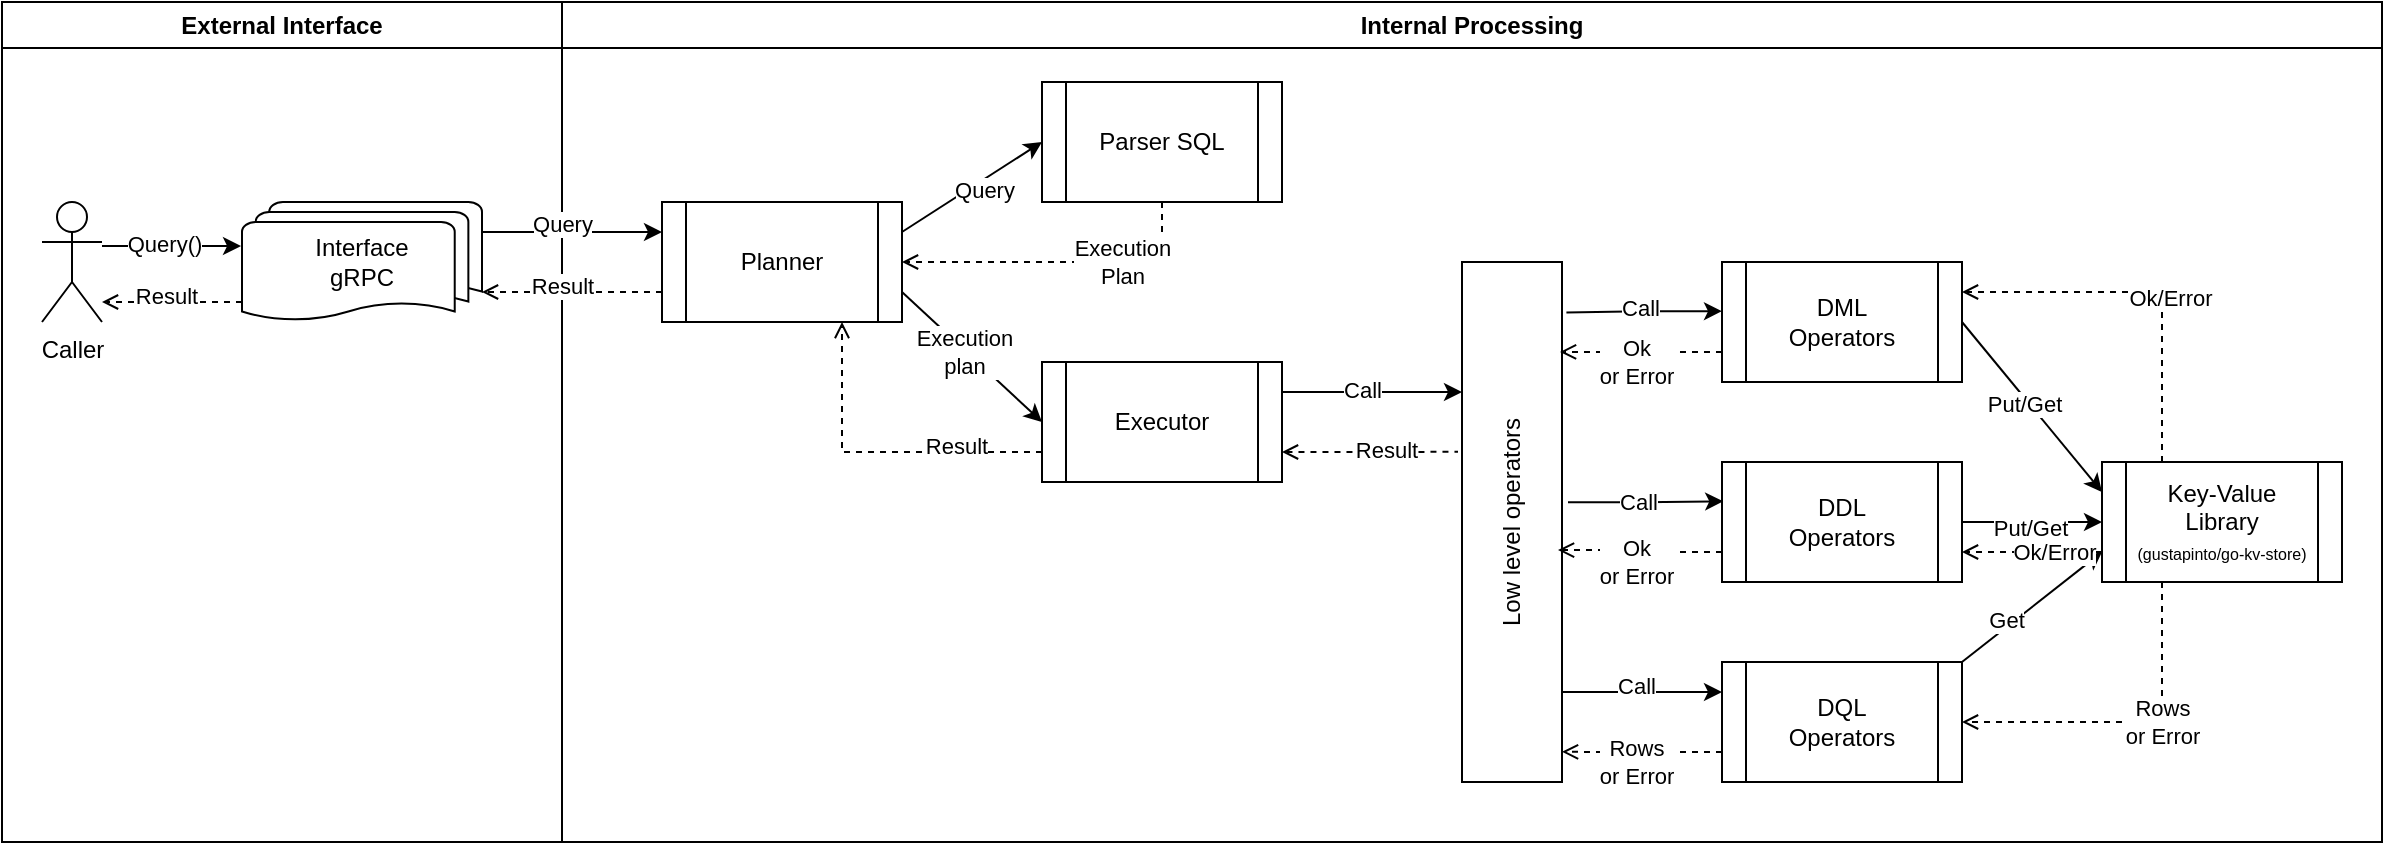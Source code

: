 <mxfile>
    <diagram name="Página-1" id="1dni6E9od8jBRLpsDsig">
        <mxGraphModel dx="1278" dy="922" grid="1" gridSize="10" guides="1" tooltips="1" connect="1" arrows="1" fold="1" page="1" pageScale="1" pageWidth="827" pageHeight="1169" math="0" shadow="0">
            <root>
                <mxCell id="0"/>
                <mxCell id="1" parent="0"/>
                <mxCell id="lmVj57NNJEVZ-8AArP_h-80" value="Internal Processing" style="swimlane;whiteSpace=wrap;html=1;" parent="1" vertex="1">
                    <mxGeometry x="290" y="20" width="910" height="420" as="geometry"/>
                </mxCell>
                <mxCell id="210FtMxlqLZJQboL9k_r-12" style="edgeStyle=orthogonalEdgeStyle;rounded=0;orthogonalLoop=1;jettySize=auto;html=1;exitX=0.25;exitY=1;exitDx=0;exitDy=0;entryX=1;entryY=0.5;entryDx=0;entryDy=0;dashed=1;endArrow=open;endFill=0;" parent="lmVj57NNJEVZ-8AArP_h-80" source="lmVj57NNJEVZ-8AArP_h-81" target="210FtMxlqLZJQboL9k_r-1" edge="1">
                    <mxGeometry relative="1" as="geometry"/>
                </mxCell>
                <mxCell id="210FtMxlqLZJQboL9k_r-13" value="Rows&lt;br&gt;or Error" style="edgeLabel;html=1;align=center;verticalAlign=middle;resizable=0;points=[];" parent="210FtMxlqLZJQboL9k_r-12" connectable="0" vertex="1">
                    <mxGeometry x="0.494" relative="1" as="geometry">
                        <mxPoint x="57" as="offset"/>
                    </mxGeometry>
                </mxCell>
                <mxCell id="lmVj57NNJEVZ-8AArP_h-81" value="Key-Value&lt;br&gt;Library&lt;br&gt;&lt;font style=&quot;font-size: 8px;&quot;&gt;(gustapinto/go-kv-store)&lt;/font&gt;" style="shape=process;whiteSpace=wrap;html=1;backgroundOutline=1;" parent="lmVj57NNJEVZ-8AArP_h-80" vertex="1">
                    <mxGeometry x="770" y="230" width="120" height="60" as="geometry"/>
                </mxCell>
                <mxCell id="210FtMxlqLZJQboL9k_r-10" style="rounded=0;orthogonalLoop=1;jettySize=auto;html=1;exitX=1;exitY=0;exitDx=0;exitDy=0;entryX=0;entryY=0.75;entryDx=0;entryDy=0;" parent="lmVj57NNJEVZ-8AArP_h-80" source="210FtMxlqLZJQboL9k_r-1" target="lmVj57NNJEVZ-8AArP_h-81" edge="1">
                    <mxGeometry relative="1" as="geometry"/>
                </mxCell>
                <mxCell id="210FtMxlqLZJQboL9k_r-11" value="Get" style="edgeLabel;html=1;align=center;verticalAlign=middle;resizable=0;points=[];" parent="210FtMxlqLZJQboL9k_r-10" connectable="0" vertex="1">
                    <mxGeometry x="-0.32" y="3" relative="1" as="geometry">
                        <mxPoint as="offset"/>
                    </mxGeometry>
                </mxCell>
                <mxCell id="210FtMxlqLZJQboL9k_r-1" value="DQL&lt;br&gt;Operators&lt;br&gt;&lt;div&gt;&lt;/div&gt;" style="shape=process;whiteSpace=wrap;html=1;backgroundOutline=1;" parent="lmVj57NNJEVZ-8AArP_h-80" vertex="1">
                    <mxGeometry x="580" y="330" width="120" height="60" as="geometry"/>
                </mxCell>
                <mxCell id="lmVj57NNJEVZ-8AArP_h-79" value="External Interface" style="swimlane;whiteSpace=wrap;html=1;swimlaneLine=1;glass=0;rounded=0;shadow=0;" parent="1" vertex="1">
                    <mxGeometry x="10" y="20" width="280" height="420" as="geometry"/>
                </mxCell>
                <mxCell id="JB8IRyFHj8zUx9smk3R5-8" style="edgeStyle=orthogonalEdgeStyle;rounded=0;orthogonalLoop=1;jettySize=auto;html=1;exitX=0;exitY=0.75;exitDx=0;exitDy=0;dashed=1;endArrow=open;endFill=0;" parent="lmVj57NNJEVZ-8AArP_h-79" edge="1">
                    <mxGeometry relative="1" as="geometry">
                        <mxPoint x="120" y="150" as="sourcePoint"/>
                        <mxPoint x="50" y="150" as="targetPoint"/>
                    </mxGeometry>
                </mxCell>
                <mxCell id="JB8IRyFHj8zUx9smk3R5-9" value="Result" style="edgeLabel;html=1;align=center;verticalAlign=middle;resizable=0;points=[];" parent="JB8IRyFHj8zUx9smk3R5-8" connectable="0" vertex="1">
                    <mxGeometry x="0.133" y="-3" relative="1" as="geometry">
                        <mxPoint x="1" as="offset"/>
                    </mxGeometry>
                </mxCell>
                <mxCell id="lmVj57NNJEVZ-8AArP_h-77" style="edgeStyle=orthogonalEdgeStyle;rounded=0;orthogonalLoop=1;jettySize=auto;html=1;entryX=-0.004;entryY=0.367;entryDx=0;entryDy=0;entryPerimeter=0;" parent="1" source="lmVj57NNJEVZ-8AArP_h-30" target="lmVj57NNJEVZ-8AArP_h-33" edge="1">
                    <mxGeometry relative="1" as="geometry">
                        <Array as="points">
                            <mxPoint x="80" y="142"/>
                            <mxPoint x="80" y="142"/>
                        </Array>
                    </mxGeometry>
                </mxCell>
                <mxCell id="lmVj57NNJEVZ-8AArP_h-78" value="Query()" style="edgeLabel;html=1;align=center;verticalAlign=middle;resizable=0;points=[];" parent="lmVj57NNJEVZ-8AArP_h-77" vertex="1" connectable="0">
                    <mxGeometry x="0.051" y="1" relative="1" as="geometry">
                        <mxPoint x="-6" as="offset"/>
                    </mxGeometry>
                </mxCell>
                <mxCell id="lmVj57NNJEVZ-8AArP_h-30" value="Caller" style="shape=umlActor;verticalLabelPosition=bottom;verticalAlign=top;html=1;outlineConnect=0;" parent="1" vertex="1">
                    <mxGeometry x="30" y="120" width="30" height="60" as="geometry"/>
                </mxCell>
                <mxCell id="lmVj57NNJEVZ-8AArP_h-48" style="edgeStyle=orthogonalEdgeStyle;rounded=0;orthogonalLoop=1;jettySize=auto;html=1;exitX=1;exitY=0.25;exitDx=0;exitDy=0;entryX=0;entryY=0.25;entryDx=0;entryDy=0;" parent="1" source="lmVj57NNJEVZ-8AArP_h-33" target="lmVj57NNJEVZ-8AArP_h-34" edge="1">
                    <mxGeometry relative="1" as="geometry"/>
                </mxCell>
                <mxCell id="lmVj57NNJEVZ-8AArP_h-49" value="Query" style="edgeLabel;html=1;align=center;verticalAlign=middle;resizable=0;points=[];" parent="lmVj57NNJEVZ-8AArP_h-48" vertex="1" connectable="0">
                    <mxGeometry x="-0.32" y="4" relative="1" as="geometry">
                        <mxPoint x="9" as="offset"/>
                    </mxGeometry>
                </mxCell>
                <mxCell id="lmVj57NNJEVZ-8AArP_h-33" value="Interface&lt;div&gt;gRPC&lt;/div&gt;" style="rounded=1;whiteSpace=wrap;html=1;strokeWidth=1;shape=mxgraph.flowchart.multi-document;" parent="1" vertex="1">
                    <mxGeometry x="130" y="120" width="120" height="60" as="geometry"/>
                </mxCell>
                <mxCell id="lmVj57NNJEVZ-8AArP_h-38" style="rounded=0;orthogonalLoop=1;jettySize=auto;html=1;exitX=1;exitY=0.25;exitDx=0;exitDy=0;entryX=0;entryY=0.5;entryDx=0;entryDy=0;" parent="1" source="lmVj57NNJEVZ-8AArP_h-34" target="lmVj57NNJEVZ-8AArP_h-37" edge="1">
                    <mxGeometry relative="1" as="geometry"/>
                </mxCell>
                <mxCell id="lmVj57NNJEVZ-8AArP_h-46" value="Query" style="edgeLabel;html=1;align=center;verticalAlign=middle;resizable=0;points=[];" parent="lmVj57NNJEVZ-8AArP_h-38" vertex="1" connectable="0">
                    <mxGeometry x="0.095" y="-4" relative="1" as="geometry">
                        <mxPoint as="offset"/>
                    </mxGeometry>
                </mxCell>
                <mxCell id="lmVj57NNJEVZ-8AArP_h-42" style="rounded=0;orthogonalLoop=1;jettySize=auto;html=1;exitX=1;exitY=0.75;exitDx=0;exitDy=0;entryX=0;entryY=0.5;entryDx=0;entryDy=0;" parent="1" source="lmVj57NNJEVZ-8AArP_h-34" target="lmVj57NNJEVZ-8AArP_h-41" edge="1">
                    <mxGeometry relative="1" as="geometry"/>
                </mxCell>
                <mxCell id="lmVj57NNJEVZ-8AArP_h-50" value="Execution&lt;br&gt;plan" style="edgeLabel;html=1;align=center;verticalAlign=middle;resizable=0;points=[];" parent="lmVj57NNJEVZ-8AArP_h-42" vertex="1" connectable="0">
                    <mxGeometry x="-0.096" y="-1" relative="1" as="geometry">
                        <mxPoint as="offset"/>
                    </mxGeometry>
                </mxCell>
                <mxCell id="lmVj57NNJEVZ-8AArP_h-75" style="edgeStyle=orthogonalEdgeStyle;rounded=0;orthogonalLoop=1;jettySize=auto;html=1;exitX=0;exitY=0.75;exitDx=0;exitDy=0;entryX=1;entryY=0.75;entryDx=0;entryDy=0;dashed=1;endArrow=open;endFill=0;" parent="1" source="lmVj57NNJEVZ-8AArP_h-34" target="lmVj57NNJEVZ-8AArP_h-33" edge="1">
                    <mxGeometry relative="1" as="geometry"/>
                </mxCell>
                <mxCell id="lmVj57NNJEVZ-8AArP_h-76" value="Result" style="edgeLabel;html=1;align=center;verticalAlign=middle;resizable=0;points=[];" parent="lmVj57NNJEVZ-8AArP_h-75" vertex="1" connectable="0">
                    <mxGeometry x="0.133" y="-3" relative="1" as="geometry">
                        <mxPoint x="1" as="offset"/>
                    </mxGeometry>
                </mxCell>
                <mxCell id="lmVj57NNJEVZ-8AArP_h-34" value="Planner" style="shape=process;whiteSpace=wrap;html=1;backgroundOutline=1;" parent="1" vertex="1">
                    <mxGeometry x="340" y="120" width="120" height="60" as="geometry"/>
                </mxCell>
                <mxCell id="lmVj57NNJEVZ-8AArP_h-83" style="rounded=0;orthogonalLoop=1;jettySize=auto;html=1;exitX=1;exitY=0.5;exitDx=0;exitDy=0;entryX=0;entryY=0.5;entryDx=0;entryDy=0;" parent="1" source="lmVj57NNJEVZ-8AArP_h-35" target="lmVj57NNJEVZ-8AArP_h-81" edge="1">
                    <mxGeometry relative="1" as="geometry"/>
                </mxCell>
                <mxCell id="JB8IRyFHj8zUx9smk3R5-7" value="Put/Get" style="edgeLabel;html=1;align=center;verticalAlign=middle;resizable=0;points=[];" parent="lmVj57NNJEVZ-8AArP_h-83" connectable="0" vertex="1">
                    <mxGeometry x="-0.031" y="-3" relative="1" as="geometry">
                        <mxPoint as="offset"/>
                    </mxGeometry>
                </mxCell>
                <mxCell id="lmVj57NNJEVZ-8AArP_h-35" value="DDL&lt;br&gt;Operators&lt;br&gt;&lt;div&gt;&lt;/div&gt;" style="shape=process;whiteSpace=wrap;html=1;backgroundOutline=1;" parent="1" vertex="1">
                    <mxGeometry x="870" y="250" width="120" height="60" as="geometry"/>
                </mxCell>
                <mxCell id="lmVj57NNJEVZ-8AArP_h-82" style="rounded=0;orthogonalLoop=1;jettySize=auto;html=1;exitX=1;exitY=0.5;exitDx=0;exitDy=0;entryX=0;entryY=0.25;entryDx=0;entryDy=0;" parent="1" source="lmVj57NNJEVZ-8AArP_h-36" target="lmVj57NNJEVZ-8AArP_h-81" edge="1">
                    <mxGeometry relative="1" as="geometry"/>
                </mxCell>
                <mxCell id="JB8IRyFHj8zUx9smk3R5-6" value="Put/Get" style="edgeLabel;html=1;align=center;verticalAlign=middle;resizable=0;points=[];" parent="lmVj57NNJEVZ-8AArP_h-82" connectable="0" vertex="1">
                    <mxGeometry x="-0.063" y="-2" relative="1" as="geometry">
                        <mxPoint as="offset"/>
                    </mxGeometry>
                </mxCell>
                <mxCell id="lmVj57NNJEVZ-8AArP_h-36" value="DML&lt;br&gt;Operators&lt;br&gt;&lt;div&gt;&lt;/div&gt;" style="shape=process;whiteSpace=wrap;html=1;backgroundOutline=1;" parent="1" vertex="1">
                    <mxGeometry x="870" y="150" width="120" height="60" as="geometry"/>
                </mxCell>
                <mxCell id="lmVj57NNJEVZ-8AArP_h-44" style="edgeStyle=orthogonalEdgeStyle;rounded=0;orthogonalLoop=1;jettySize=auto;html=1;exitX=0.5;exitY=1;exitDx=0;exitDy=0;entryX=1;entryY=0.5;entryDx=0;entryDy=0;dashed=1;endArrow=open;endFill=0;" parent="1" source="lmVj57NNJEVZ-8AArP_h-37" target="lmVj57NNJEVZ-8AArP_h-34" edge="1">
                    <mxGeometry relative="1" as="geometry"/>
                </mxCell>
                <mxCell id="lmVj57NNJEVZ-8AArP_h-45" value="Execution&lt;br&gt;Plan" style="edgeLabel;html=1;align=center;verticalAlign=middle;resizable=0;points=[];" parent="lmVj57NNJEVZ-8AArP_h-44" vertex="1" connectable="0">
                    <mxGeometry x="-0.371" relative="1" as="geometry">
                        <mxPoint as="offset"/>
                    </mxGeometry>
                </mxCell>
                <mxCell id="lmVj57NNJEVZ-8AArP_h-37" value="Parser SQL" style="shape=process;whiteSpace=wrap;html=1;backgroundOutline=1;" parent="1" vertex="1">
                    <mxGeometry x="530" y="60" width="120" height="60" as="geometry"/>
                </mxCell>
                <mxCell id="lmVj57NNJEVZ-8AArP_h-58" style="edgeStyle=orthogonalEdgeStyle;rounded=0;orthogonalLoop=1;jettySize=auto;html=1;exitX=1;exitY=0.25;exitDx=0;exitDy=0;entryX=0;entryY=0.25;entryDx=0;entryDy=0;" parent="1" source="lmVj57NNJEVZ-8AArP_h-41" target="lmVj57NNJEVZ-8AArP_h-54" edge="1">
                    <mxGeometry relative="1" as="geometry"/>
                </mxCell>
                <mxCell id="lmVj57NNJEVZ-8AArP_h-59" value="Call" style="edgeLabel;html=1;align=center;verticalAlign=middle;resizable=0;points=[];" parent="lmVj57NNJEVZ-8AArP_h-58" vertex="1" connectable="0">
                    <mxGeometry x="-0.12" y="1" relative="1" as="geometry">
                        <mxPoint as="offset"/>
                    </mxGeometry>
                </mxCell>
                <mxCell id="lmVj57NNJEVZ-8AArP_h-73" style="edgeStyle=orthogonalEdgeStyle;rounded=0;orthogonalLoop=1;jettySize=auto;html=1;exitX=0;exitY=0.75;exitDx=0;exitDy=0;entryX=0.75;entryY=1;entryDx=0;entryDy=0;endArrow=open;endFill=0;startArrow=none;startFill=0;dashed=1;" parent="1" source="lmVj57NNJEVZ-8AArP_h-41" target="lmVj57NNJEVZ-8AArP_h-34" edge="1">
                    <mxGeometry relative="1" as="geometry"/>
                </mxCell>
                <mxCell id="lmVj57NNJEVZ-8AArP_h-74" value="Result" style="edgeLabel;html=1;align=center;verticalAlign=middle;resizable=0;points=[];" parent="lmVj57NNJEVZ-8AArP_h-73" vertex="1" connectable="0">
                    <mxGeometry x="-0.475" y="-3" relative="1" as="geometry">
                        <mxPoint as="offset"/>
                    </mxGeometry>
                </mxCell>
                <mxCell id="lmVj57NNJEVZ-8AArP_h-41" value="Executor" style="shape=process;whiteSpace=wrap;html=1;backgroundOutline=1;" parent="1" vertex="1">
                    <mxGeometry x="530" y="200" width="120" height="60" as="geometry"/>
                </mxCell>
                <mxCell id="lmVj57NNJEVZ-8AArP_h-61" style="edgeStyle=orthogonalEdgeStyle;rounded=0;orthogonalLoop=1;jettySize=auto;html=1;exitX=1.06;exitY=0.462;exitDx=0;exitDy=0;entryX=0.005;entryY=0.327;entryDx=0;entryDy=0;entryPerimeter=0;exitPerimeter=0;" parent="1" source="lmVj57NNJEVZ-8AArP_h-54" target="lmVj57NNJEVZ-8AArP_h-35" edge="1">
                    <mxGeometry relative="1" as="geometry"/>
                </mxCell>
                <mxCell id="lmVj57NNJEVZ-8AArP_h-62" value="Call" style="edgeLabel;html=1;align=center;verticalAlign=middle;resizable=0;points=[];" parent="lmVj57NNJEVZ-8AArP_h-61" vertex="1" connectable="0">
                    <mxGeometry x="0.161" y="-2" relative="1" as="geometry">
                        <mxPoint x="-10" y="-2" as="offset"/>
                    </mxGeometry>
                </mxCell>
                <mxCell id="lmVj57NNJEVZ-8AArP_h-54" value="Low level operators" style="rounded=0;whiteSpace=wrap;html=1;horizontal=0;" parent="1" vertex="1">
                    <mxGeometry x="740" y="150" width="50" height="260" as="geometry"/>
                </mxCell>
                <mxCell id="lmVj57NNJEVZ-8AArP_h-63" style="edgeStyle=orthogonalEdgeStyle;rounded=0;orthogonalLoop=1;jettySize=auto;html=1;exitX=0;exitY=0.75;exitDx=0;exitDy=0;dashed=1;endArrow=open;endFill=0;entryX=0.96;entryY=0.554;entryDx=0;entryDy=0;entryPerimeter=0;" parent="1" source="lmVj57NNJEVZ-8AArP_h-35" target="lmVj57NNJEVZ-8AArP_h-54" edge="1">
                    <mxGeometry relative="1" as="geometry">
                        <mxPoint x="800" y="295" as="targetPoint"/>
                    </mxGeometry>
                </mxCell>
                <mxCell id="lmVj57NNJEVZ-8AArP_h-64" value="Ok&lt;div&gt;or Error&lt;/div&gt;" style="edgeLabel;html=1;align=center;verticalAlign=middle;resizable=0;points=[];" parent="lmVj57NNJEVZ-8AArP_h-63" vertex="1" connectable="0">
                    <mxGeometry x="-0.199" relative="1" as="geometry">
                        <mxPoint x="-10" y="5" as="offset"/>
                    </mxGeometry>
                </mxCell>
                <mxCell id="lmVj57NNJEVZ-8AArP_h-67" style="edgeStyle=orthogonalEdgeStyle;rounded=0;orthogonalLoop=1;jettySize=auto;html=1;exitX=0;exitY=0.41;exitDx=0;exitDy=0;entryX=1.044;entryY=0.097;entryDx=0;entryDy=0;entryPerimeter=0;startArrow=classic;startFill=1;endArrow=none;endFill=0;exitPerimeter=0;" parent="1" source="lmVj57NNJEVZ-8AArP_h-36" target="lmVj57NNJEVZ-8AArP_h-54" edge="1">
                    <mxGeometry relative="1" as="geometry">
                        <Array as="points"/>
                    </mxGeometry>
                </mxCell>
                <mxCell id="lmVj57NNJEVZ-8AArP_h-68" value="Call" style="edgeLabel;html=1;align=center;verticalAlign=middle;resizable=0;points=[];" parent="lmVj57NNJEVZ-8AArP_h-67" vertex="1" connectable="0">
                    <mxGeometry x="0.07" y="-2" relative="1" as="geometry">
                        <mxPoint as="offset"/>
                    </mxGeometry>
                </mxCell>
                <mxCell id="lmVj57NNJEVZ-8AArP_h-69" style="edgeStyle=orthogonalEdgeStyle;rounded=0;orthogonalLoop=1;jettySize=auto;html=1;exitX=0;exitY=0.75;exitDx=0;exitDy=0;entryX=0.98;entryY=0.173;entryDx=0;entryDy=0;entryPerimeter=0;endArrow=open;endFill=0;dashed=1;" parent="1" source="lmVj57NNJEVZ-8AArP_h-36" target="lmVj57NNJEVZ-8AArP_h-54" edge="1">
                    <mxGeometry relative="1" as="geometry"/>
                </mxCell>
                <mxCell id="lmVj57NNJEVZ-8AArP_h-70" value="Ok&lt;br&gt;or Error" style="edgeLabel;html=1;align=center;verticalAlign=middle;resizable=0;points=[];" parent="lmVj57NNJEVZ-8AArP_h-69" vertex="1" connectable="0">
                    <mxGeometry x="-0.139" y="-1" relative="1" as="geometry">
                        <mxPoint x="-8" y="6" as="offset"/>
                    </mxGeometry>
                </mxCell>
                <mxCell id="lmVj57NNJEVZ-8AArP_h-71" style="edgeStyle=orthogonalEdgeStyle;rounded=0;orthogonalLoop=1;jettySize=auto;html=1;exitX=1;exitY=0.75;exitDx=0;exitDy=0;entryX=-0.04;entryY=0.365;entryDx=0;entryDy=0;startArrow=open;startFill=0;endArrow=none;endFill=0;dashed=1;entryPerimeter=0;" parent="1" source="lmVj57NNJEVZ-8AArP_h-41" target="lmVj57NNJEVZ-8AArP_h-54" edge="1">
                    <mxGeometry relative="1" as="geometry"/>
                </mxCell>
                <mxCell id="lmVj57NNJEVZ-8AArP_h-72" value="Result" style="edgeLabel;html=1;align=center;verticalAlign=middle;resizable=0;points=[];" parent="lmVj57NNJEVZ-8AArP_h-71" vertex="1" connectable="0">
                    <mxGeometry x="0.177" y="1" relative="1" as="geometry">
                        <mxPoint as="offset"/>
                    </mxGeometry>
                </mxCell>
                <mxCell id="JB8IRyFHj8zUx9smk3R5-1" style="edgeStyle=orthogonalEdgeStyle;rounded=0;orthogonalLoop=1;jettySize=auto;html=1;exitX=0.25;exitY=0;exitDx=0;exitDy=0;entryX=1;entryY=0.25;entryDx=0;entryDy=0;endArrow=open;endFill=0;dashed=1;" parent="1" source="lmVj57NNJEVZ-8AArP_h-81" target="lmVj57NNJEVZ-8AArP_h-36" edge="1">
                    <mxGeometry relative="1" as="geometry"/>
                </mxCell>
                <mxCell id="JB8IRyFHj8zUx9smk3R5-2" value="Ok/Error" style="edgeLabel;html=1;align=center;verticalAlign=middle;resizable=0;points=[];" parent="JB8IRyFHj8zUx9smk3R5-1" connectable="0" vertex="1">
                    <mxGeometry x="-0.114" y="1" relative="1" as="geometry">
                        <mxPoint x="5" as="offset"/>
                    </mxGeometry>
                </mxCell>
                <mxCell id="JB8IRyFHj8zUx9smk3R5-3" style="edgeStyle=orthogonalEdgeStyle;rounded=0;orthogonalLoop=1;jettySize=auto;html=1;exitX=0;exitY=0.75;exitDx=0;exitDy=0;entryX=1;entryY=0.75;entryDx=0;entryDy=0;endArrow=open;endFill=0;dashed=1;" parent="1" source="lmVj57NNJEVZ-8AArP_h-81" target="lmVj57NNJEVZ-8AArP_h-35" edge="1">
                    <mxGeometry relative="1" as="geometry"/>
                </mxCell>
                <mxCell id="JB8IRyFHj8zUx9smk3R5-4" value="Ok/Error" style="edgeLabel;html=1;align=center;verticalAlign=middle;resizable=0;points=[];" parent="JB8IRyFHj8zUx9smk3R5-3" connectable="0" vertex="1">
                    <mxGeometry x="-0.294" relative="1" as="geometry">
                        <mxPoint as="offset"/>
                    </mxGeometry>
                </mxCell>
                <mxCell id="210FtMxlqLZJQboL9k_r-4" style="edgeStyle=orthogonalEdgeStyle;rounded=0;orthogonalLoop=1;jettySize=auto;html=1;exitX=0;exitY=0.25;exitDx=0;exitDy=0;entryX=1;entryY=0.827;entryDx=0;entryDy=0;entryPerimeter=0;startArrow=classic;startFill=1;endArrow=none;endFill=0;" parent="1" source="210FtMxlqLZJQboL9k_r-1" target="lmVj57NNJEVZ-8AArP_h-54" edge="1">
                    <mxGeometry relative="1" as="geometry"/>
                </mxCell>
                <mxCell id="210FtMxlqLZJQboL9k_r-6" value="Call" style="edgeLabel;html=1;align=center;verticalAlign=middle;resizable=0;points=[];" parent="210FtMxlqLZJQboL9k_r-4" connectable="0" vertex="1">
                    <mxGeometry x="0.175" y="-3" relative="1" as="geometry">
                        <mxPoint x="4" as="offset"/>
                    </mxGeometry>
                </mxCell>
                <mxCell id="210FtMxlqLZJQboL9k_r-7" style="edgeStyle=orthogonalEdgeStyle;rounded=0;orthogonalLoop=1;jettySize=auto;html=1;exitX=0;exitY=0.75;exitDx=0;exitDy=0;entryX=1;entryY=0.942;entryDx=0;entryDy=0;entryPerimeter=0;dashed=1;endArrow=open;endFill=0;" parent="1" source="210FtMxlqLZJQboL9k_r-1" target="lmVj57NNJEVZ-8AArP_h-54" edge="1">
                    <mxGeometry relative="1" as="geometry"/>
                </mxCell>
                <mxCell id="210FtMxlqLZJQboL9k_r-8" value="Rows&lt;div&gt;or Error&lt;/div&gt;" style="edgeLabel;html=1;align=center;verticalAlign=middle;resizable=0;points=[];" parent="210FtMxlqLZJQboL9k_r-7" connectable="0" vertex="1">
                    <mxGeometry x="0.426" y="-4" relative="1" as="geometry">
                        <mxPoint x="14" y="9" as="offset"/>
                    </mxGeometry>
                </mxCell>
            </root>
        </mxGraphModel>
    </diagram>
</mxfile>